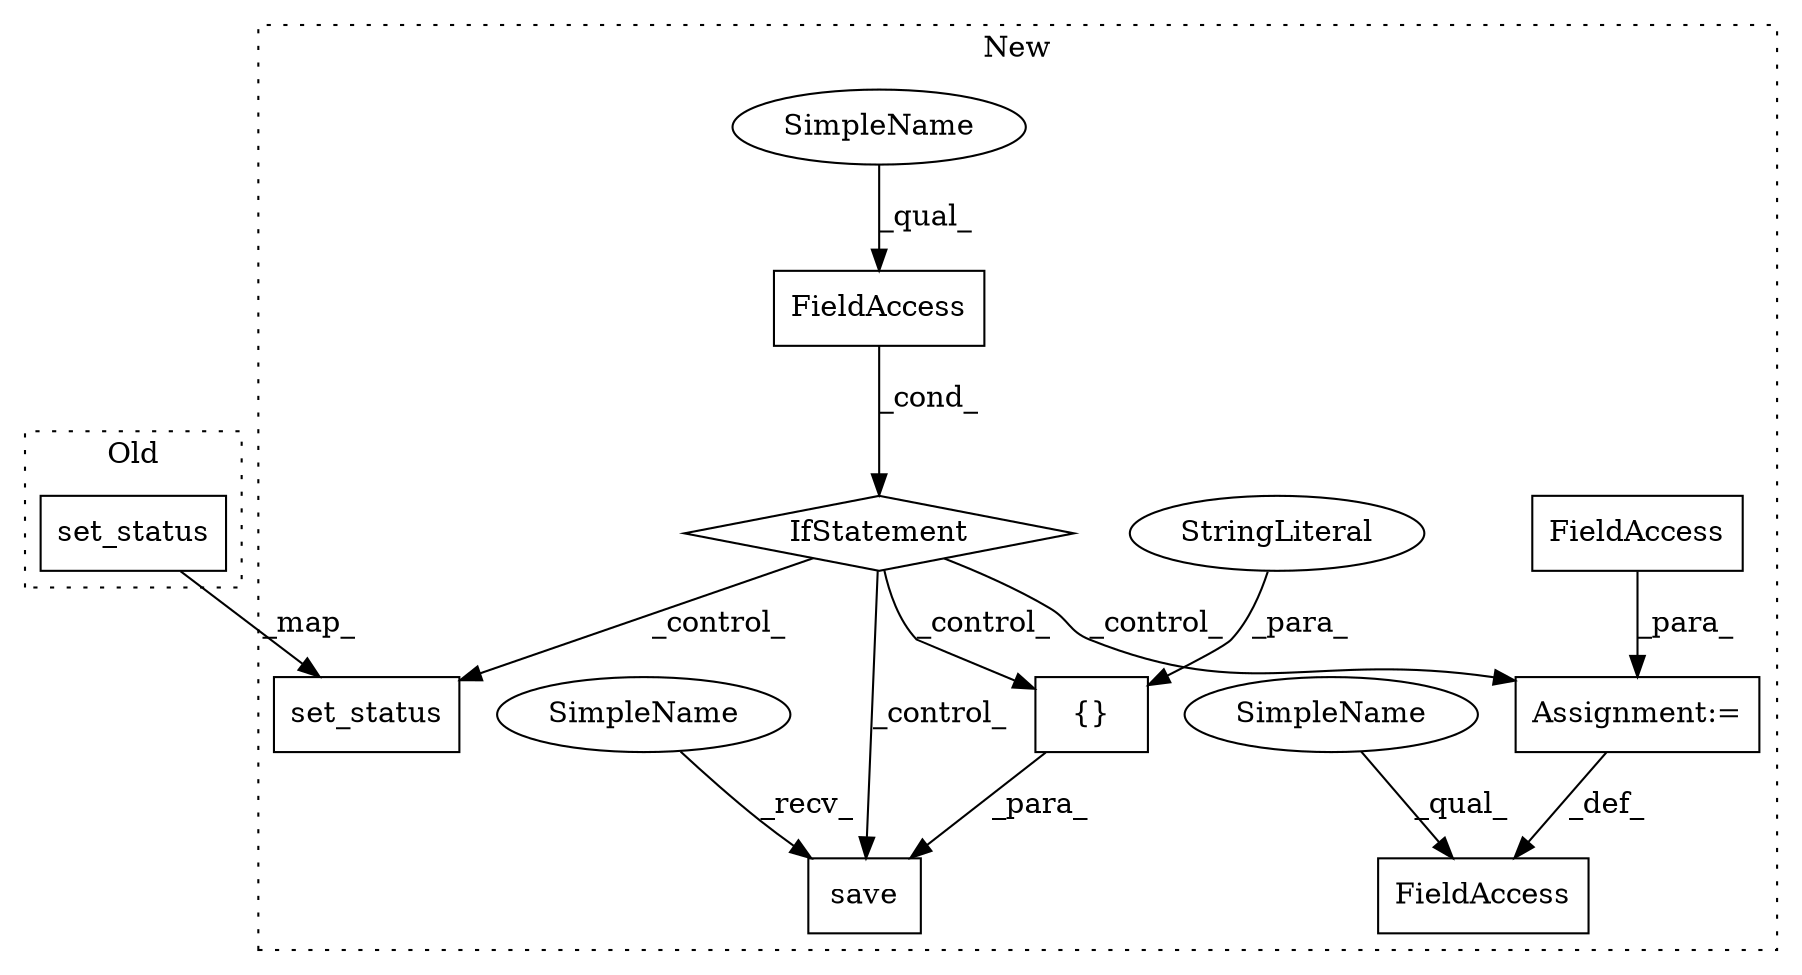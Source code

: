 digraph G {
subgraph cluster0 {
1 [label="set_status" a="32" s="13938,13975" l="11,1" shape="box"];
label = "Old";
style="dotted";
}
subgraph cluster1 {
2 [label="set_status" a="32" s="13945,13982" l="11,1" shape="box"];
3 [label="IfStatement" a="25" s="13908,13923" l="4,2" shape="diamond"];
4 [label="{}" a="4" s="14073,14082" l="1,1" shape="box"];
5 [label="FieldAccess" a="22" s="13912" l="11" shape="box"];
6 [label="FieldAccess" a="22" s="14005" l="11" shape="box"];
7 [label="save" a="32" s="14056,14083" l="5,1" shape="box"];
8 [label="Assignment:=" a="7" s="14016" l="1" shape="box"];
9 [label="FieldAccess" a="22" s="14017" l="26" shape="box"];
10 [label="StringLiteral" a="45" s="14074" l="8" shape="ellipse"];
11 [label="SimpleName" a="42" s="14005" l="4" shape="ellipse"];
12 [label="SimpleName" a="42" s="13912" l="4" shape="ellipse"];
13 [label="SimpleName" a="42" s="14051" l="4" shape="ellipse"];
label = "New";
style="dotted";
}
1 -> 2 [label="_map_"];
3 -> 2 [label="_control_"];
3 -> 4 [label="_control_"];
3 -> 8 [label="_control_"];
3 -> 7 [label="_control_"];
4 -> 7 [label="_para_"];
5 -> 3 [label="_cond_"];
8 -> 6 [label="_def_"];
9 -> 8 [label="_para_"];
10 -> 4 [label="_para_"];
11 -> 6 [label="_qual_"];
12 -> 5 [label="_qual_"];
13 -> 7 [label="_recv_"];
}